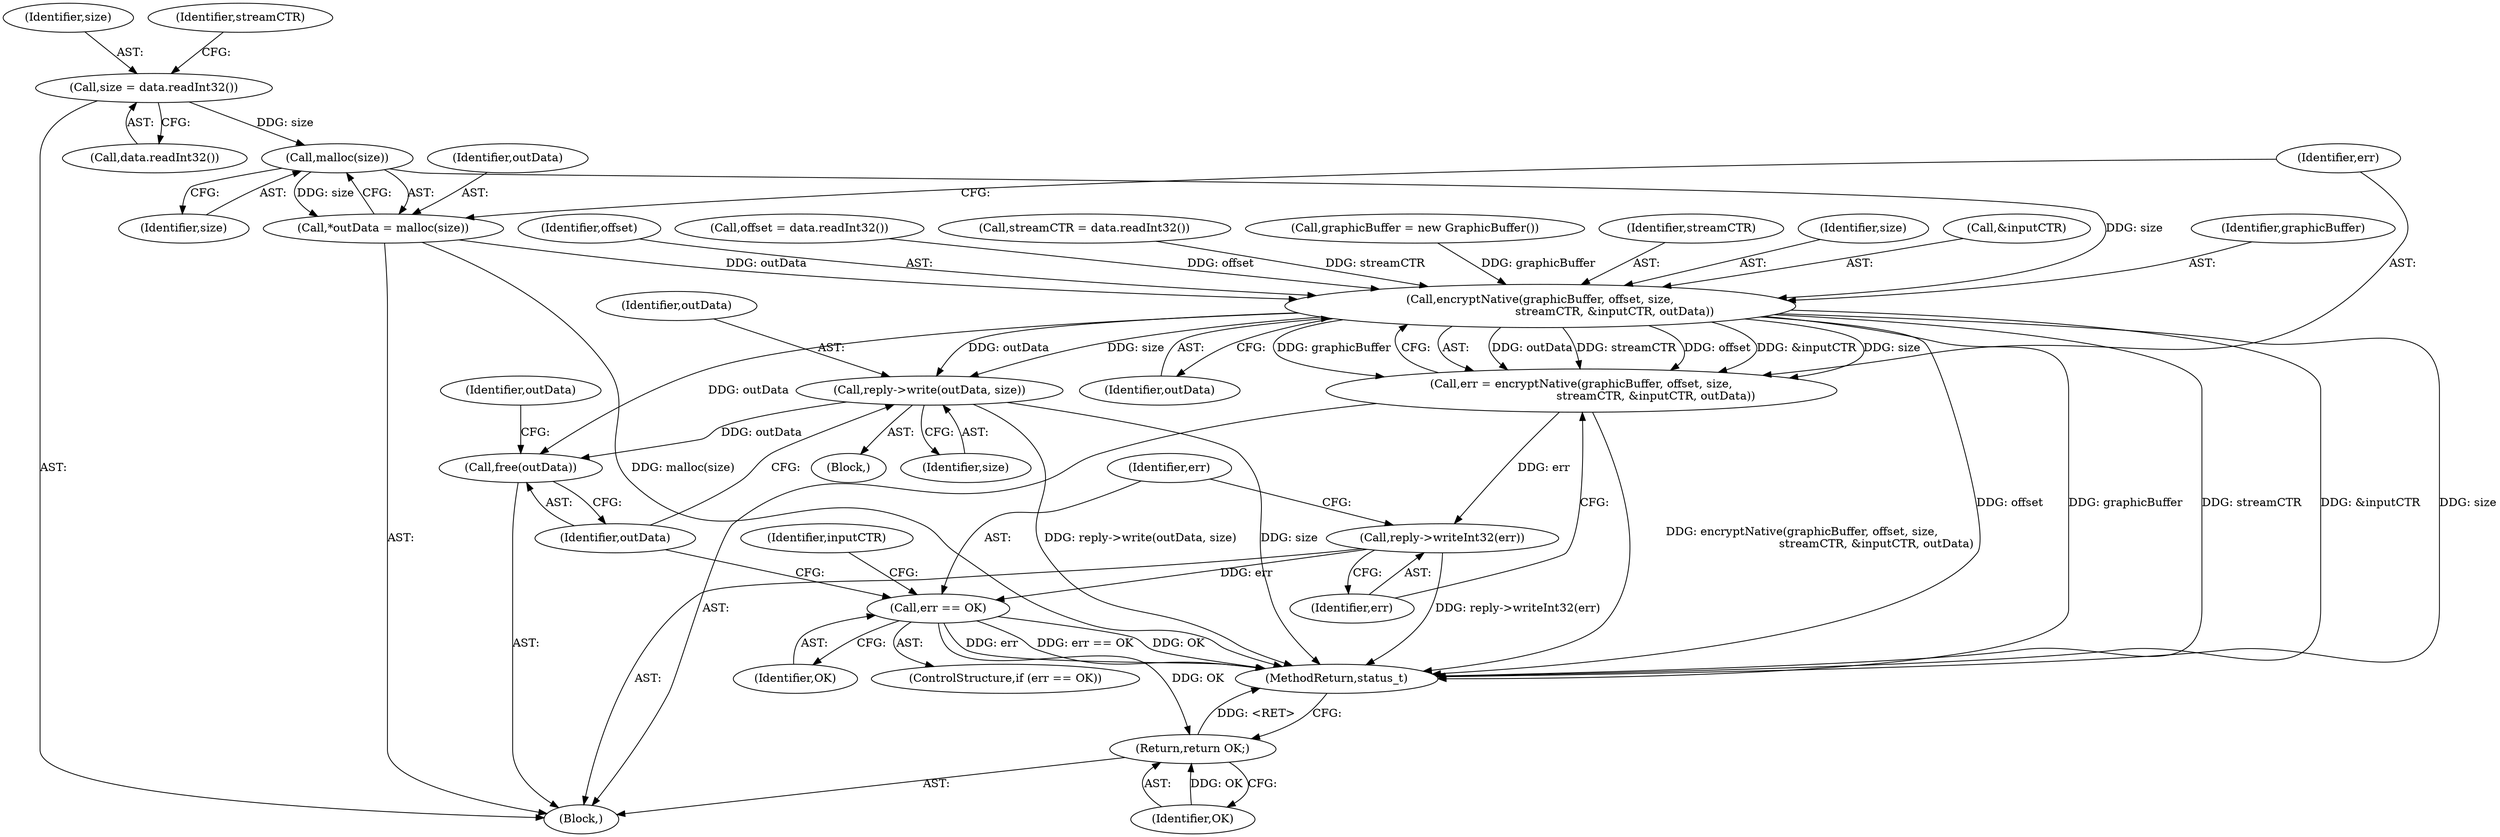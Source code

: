 digraph "0_Android_9667e3eff2d34c3797c3b529370de47b2c1f1bf6@API" {
"1000286" [label="(Call,malloc(size))"];
"1000276" [label="(Call,size = data.readInt32())"];
"1000284" [label="(Call,*outData = malloc(size))"];
"1000292" [label="(Call,encryptNative(graphicBuffer, offset, size,\n                                         streamCTR, &inputCTR, outData))"];
"1000290" [label="(Call,err = encryptNative(graphicBuffer, offset, size,\n                                         streamCTR, &inputCTR, outData))"];
"1000300" [label="(Call,reply->writeInt32(err))"];
"1000303" [label="(Call,err == OK)"];
"1000317" [label="(Return,return OK;)"];
"1000309" [label="(Call,reply->write(outData, size))"];
"1000312" [label="(Call,free(outData))"];
"1000315" [label="(Identifier,outData)"];
"1000293" [label="(Identifier,graphicBuffer)"];
"1000278" [label="(Call,data.readInt32())"];
"1000294" [label="(Identifier,offset)"];
"1000299" [label="(Identifier,outData)"];
"1000272" [label="(Call,offset = data.readInt32())"];
"1000280" [label="(Call,streamCTR = data.readInt32())"];
"1000291" [label="(Identifier,err)"];
"1000309" [label="(Call,reply->write(outData, size))"];
"1000287" [label="(Identifier,size)"];
"1000306" [label="(Block,)"];
"1000305" [label="(Identifier,OK)"];
"1000258" [label="(Block,)"];
"1000301" [label="(Identifier,err)"];
"1000304" [label="(Identifier,err)"];
"1000276" [label="(Call,size = data.readInt32())"];
"1000318" [label="(Identifier,OK)"];
"1000290" [label="(Call,err = encryptNative(graphicBuffer, offset, size,\n                                         streamCTR, &inputCTR, outData))"];
"1000285" [label="(Identifier,outData)"];
"1000264" [label="(Call,graphicBuffer = new GraphicBuffer())"];
"1000303" [label="(Call,err == OK)"];
"1000277" [label="(Identifier,size)"];
"1000313" [label="(Identifier,outData)"];
"1000311" [label="(Identifier,size)"];
"1000310" [label="(Identifier,outData)"];
"1000407" [label="(MethodReturn,status_t)"];
"1000296" [label="(Identifier,streamCTR)"];
"1000292" [label="(Call,encryptNative(graphicBuffer, offset, size,\n                                         streamCTR, &inputCTR, outData))"];
"1000295" [label="(Identifier,size)"];
"1000317" [label="(Return,return OK;)"];
"1000281" [label="(Identifier,streamCTR)"];
"1000302" [label="(ControlStructure,if (err == OK))"];
"1000297" [label="(Call,&inputCTR)"];
"1000286" [label="(Call,malloc(size))"];
"1000308" [label="(Identifier,inputCTR)"];
"1000312" [label="(Call,free(outData))"];
"1000284" [label="(Call,*outData = malloc(size))"];
"1000300" [label="(Call,reply->writeInt32(err))"];
"1000286" -> "1000284"  [label="AST: "];
"1000286" -> "1000287"  [label="CFG: "];
"1000287" -> "1000286"  [label="AST: "];
"1000284" -> "1000286"  [label="CFG: "];
"1000286" -> "1000284"  [label="DDG: size"];
"1000276" -> "1000286"  [label="DDG: size"];
"1000286" -> "1000292"  [label="DDG: size"];
"1000276" -> "1000258"  [label="AST: "];
"1000276" -> "1000278"  [label="CFG: "];
"1000277" -> "1000276"  [label="AST: "];
"1000278" -> "1000276"  [label="AST: "];
"1000281" -> "1000276"  [label="CFG: "];
"1000284" -> "1000258"  [label="AST: "];
"1000285" -> "1000284"  [label="AST: "];
"1000291" -> "1000284"  [label="CFG: "];
"1000284" -> "1000407"  [label="DDG: malloc(size)"];
"1000284" -> "1000292"  [label="DDG: outData"];
"1000292" -> "1000290"  [label="AST: "];
"1000292" -> "1000299"  [label="CFG: "];
"1000293" -> "1000292"  [label="AST: "];
"1000294" -> "1000292"  [label="AST: "];
"1000295" -> "1000292"  [label="AST: "];
"1000296" -> "1000292"  [label="AST: "];
"1000297" -> "1000292"  [label="AST: "];
"1000299" -> "1000292"  [label="AST: "];
"1000290" -> "1000292"  [label="CFG: "];
"1000292" -> "1000407"  [label="DDG: offset"];
"1000292" -> "1000407"  [label="DDG: graphicBuffer"];
"1000292" -> "1000407"  [label="DDG: streamCTR"];
"1000292" -> "1000407"  [label="DDG: &inputCTR"];
"1000292" -> "1000407"  [label="DDG: size"];
"1000292" -> "1000290"  [label="DDG: outData"];
"1000292" -> "1000290"  [label="DDG: streamCTR"];
"1000292" -> "1000290"  [label="DDG: offset"];
"1000292" -> "1000290"  [label="DDG: &inputCTR"];
"1000292" -> "1000290"  [label="DDG: size"];
"1000292" -> "1000290"  [label="DDG: graphicBuffer"];
"1000264" -> "1000292"  [label="DDG: graphicBuffer"];
"1000272" -> "1000292"  [label="DDG: offset"];
"1000280" -> "1000292"  [label="DDG: streamCTR"];
"1000292" -> "1000309"  [label="DDG: outData"];
"1000292" -> "1000309"  [label="DDG: size"];
"1000292" -> "1000312"  [label="DDG: outData"];
"1000290" -> "1000258"  [label="AST: "];
"1000291" -> "1000290"  [label="AST: "];
"1000301" -> "1000290"  [label="CFG: "];
"1000290" -> "1000407"  [label="DDG: encryptNative(graphicBuffer, offset, size,\n                                         streamCTR, &inputCTR, outData)"];
"1000290" -> "1000300"  [label="DDG: err"];
"1000300" -> "1000258"  [label="AST: "];
"1000300" -> "1000301"  [label="CFG: "];
"1000301" -> "1000300"  [label="AST: "];
"1000304" -> "1000300"  [label="CFG: "];
"1000300" -> "1000407"  [label="DDG: reply->writeInt32(err)"];
"1000300" -> "1000303"  [label="DDG: err"];
"1000303" -> "1000302"  [label="AST: "];
"1000303" -> "1000305"  [label="CFG: "];
"1000304" -> "1000303"  [label="AST: "];
"1000305" -> "1000303"  [label="AST: "];
"1000308" -> "1000303"  [label="CFG: "];
"1000313" -> "1000303"  [label="CFG: "];
"1000303" -> "1000407"  [label="DDG: err"];
"1000303" -> "1000407"  [label="DDG: err == OK"];
"1000303" -> "1000407"  [label="DDG: OK"];
"1000303" -> "1000317"  [label="DDG: OK"];
"1000317" -> "1000258"  [label="AST: "];
"1000317" -> "1000318"  [label="CFG: "];
"1000318" -> "1000317"  [label="AST: "];
"1000407" -> "1000317"  [label="CFG: "];
"1000317" -> "1000407"  [label="DDG: <RET>"];
"1000318" -> "1000317"  [label="DDG: OK"];
"1000309" -> "1000306"  [label="AST: "];
"1000309" -> "1000311"  [label="CFG: "];
"1000310" -> "1000309"  [label="AST: "];
"1000311" -> "1000309"  [label="AST: "];
"1000313" -> "1000309"  [label="CFG: "];
"1000309" -> "1000407"  [label="DDG: reply->write(outData, size)"];
"1000309" -> "1000407"  [label="DDG: size"];
"1000309" -> "1000312"  [label="DDG: outData"];
"1000312" -> "1000258"  [label="AST: "];
"1000312" -> "1000313"  [label="CFG: "];
"1000313" -> "1000312"  [label="AST: "];
"1000315" -> "1000312"  [label="CFG: "];
}
